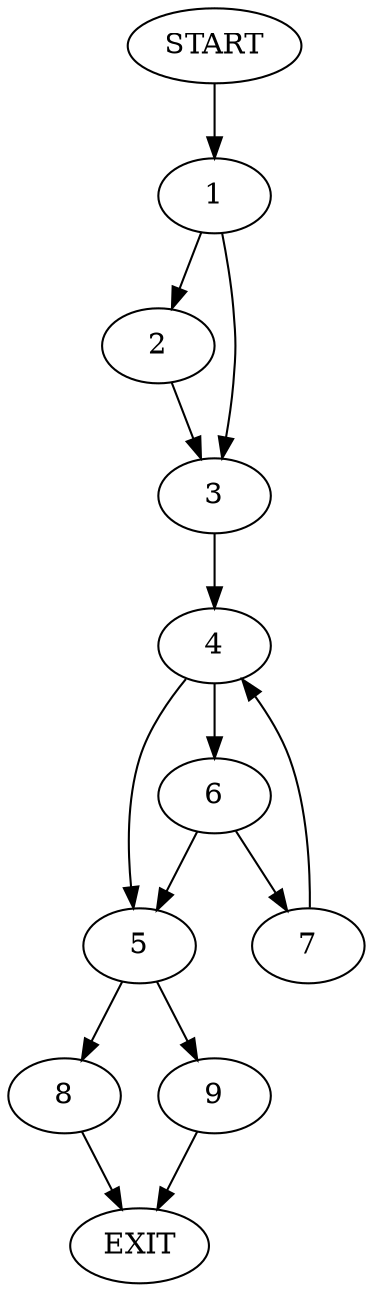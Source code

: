 digraph {
0 [label="START"]
10 [label="EXIT"]
0 -> 1
1 -> 2
1 -> 3
2 -> 3
3 -> 4
4 -> 5
4 -> 6
6 -> 7
6 -> 5
5 -> 8
5 -> 9
7 -> 4
9 -> 10
8 -> 10
}
